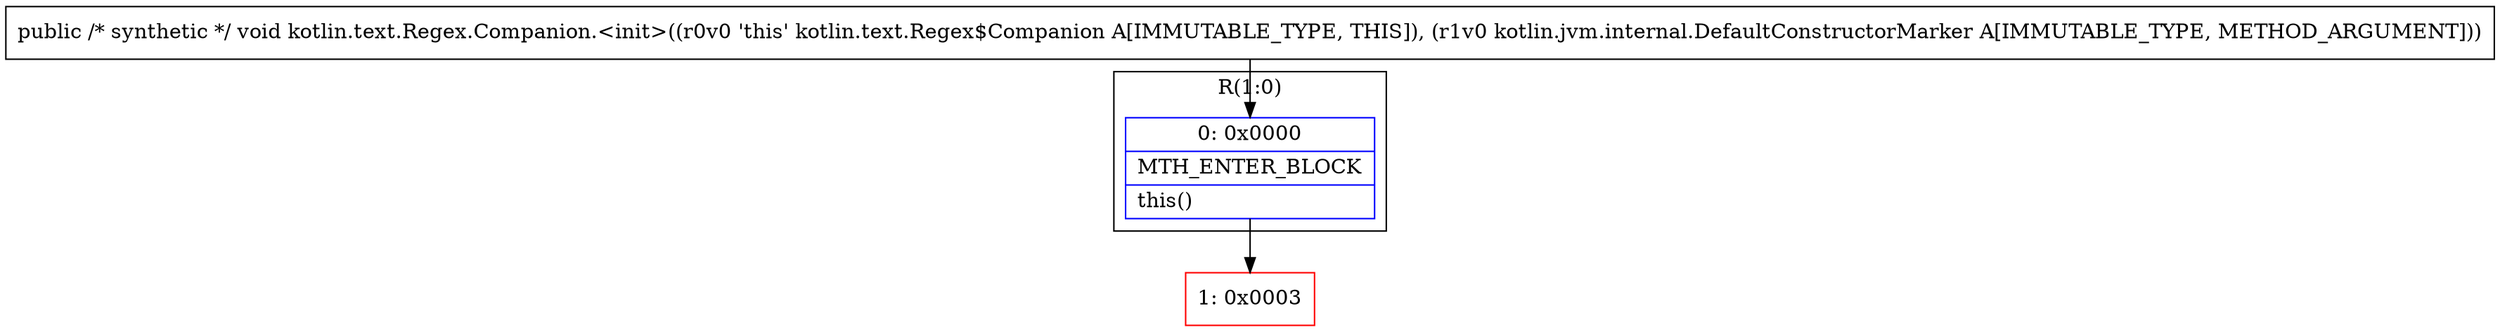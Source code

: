 digraph "CFG forkotlin.text.Regex.Companion.\<init\>(Lkotlin\/jvm\/internal\/DefaultConstructorMarker;)V" {
subgraph cluster_Region_541627062 {
label = "R(1:0)";
node [shape=record,color=blue];
Node_0 [shape=record,label="{0\:\ 0x0000|MTH_ENTER_BLOCK\l|this()\l}"];
}
Node_1 [shape=record,color=red,label="{1\:\ 0x0003}"];
MethodNode[shape=record,label="{public \/* synthetic *\/ void kotlin.text.Regex.Companion.\<init\>((r0v0 'this' kotlin.text.Regex$Companion A[IMMUTABLE_TYPE, THIS]), (r1v0 kotlin.jvm.internal.DefaultConstructorMarker A[IMMUTABLE_TYPE, METHOD_ARGUMENT])) }"];
MethodNode -> Node_0;
Node_0 -> Node_1;
}

